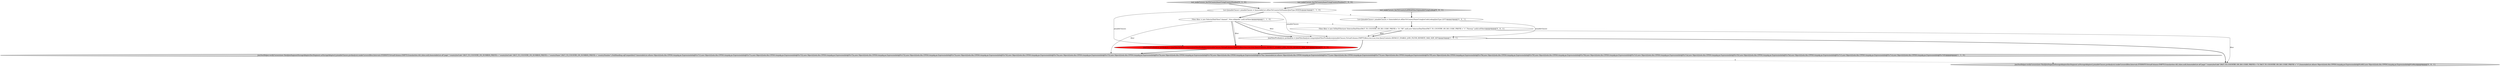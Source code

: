 digraph {
4 [style = filled, label = "JoinFilterPreAnalysis preAnalysis = JoinFilterAnalyzer.computeJoinFilterPreAnalysis(joinableClauses,VirtualColumns.EMPTY,filter,true,true,true,QueryContexts.DEFAULT_ENABLE_JOIN_FILTER_REWRITE_MAX_SIZE_KEY)@@@5@@@['1', '0', '1']", fillcolor = white, shape = ellipse image = "AAA0AAABBB1BBB"];
7 [style = filled, label = "List<JoinableClause> joinableClauses = ImmutableList.of(factToCountryNameUsingIsoCodeLookup(JoinType.LEFT))@@@3@@@['0', '0', '1']", fillcolor = white, shape = ellipse image = "AAA0AAABBB3BBB"];
6 [style = filled, label = "test_makeCursors_factToCountryInnerUsingCountryNumber['0', '1', '0']", fillcolor = lightgray, shape = diamond image = "AAA0AAABBB2BBB"];
10 [style = filled, label = "JoinTestHelper.verifyCursors(new HashJoinSegmentStorageAdapter(factSegment.asStorageAdapter(),joinableClauses,preAnalysis).makeCursors(filter,Intervals.ETERNITY,VirtualColumns.EMPTY,Granularities.ALL,false,null),ImmutableList.of(\"page\",\"countryIsoCode\",FACT_TO_COUNTRY_ON_ISO_CODE_PREFIX + \"k\",FACT_TO_COUNTRY_ON_ISO_CODE_PREFIX + \"v\"),ImmutableList.of(new Object((((edu.fdu.CPPDG.tinypdg.pe.ExpressionInfo@91e843,new Object((((edu.fdu.CPPDG.tinypdg.pe.ExpressionInfo@91e84a))@@@6@@@['0', '0', '1']", fillcolor = lightgray, shape = ellipse image = "AAA0AAABBB3BBB"];
3 [style = filled, label = "Filter filter = new SelectorDimFilter(\"channel\",\"#en.wikipedia\",null).toFilter()@@@4@@@['1', '1', '0']", fillcolor = white, shape = ellipse image = "AAA0AAABBB1BBB"];
8 [style = filled, label = "test_makeCursors_factToCountryLeftWithFilterOnJoinableUsingLookup['0', '0', '1']", fillcolor = lightgray, shape = diamond image = "AAA0AAABBB3BBB"];
1 [style = filled, label = "JoinTestHelper.verifyCursors(new HashJoinSegmentStorageAdapter(factSegment.asStorageAdapter(),joinableClauses,preAnalysis).makeCursors(filter,Intervals.ETERNITY,VirtualColumns.EMPTY,Granularities.ALL,false,null),ImmutableList.of(\"page\",\"countryIsoCode\",FACT_TO_COUNTRY_ON_NUMBER_PREFIX + \"countryIsoCode\",FACT_TO_COUNTRY_ON_NUMBER_PREFIX + \"countryName\",FACT_TO_COUNTRY_ON_NUMBER_PREFIX + \"countryNumber\"),NullHandling.sqlCompatible()? ImmutableList.of(new Object((((edu.fdu.CPPDG.tinypdg.pe.ExpressionInfo@91e712,new Object((((edu.fdu.CPPDG.tinypdg.pe.ExpressionInfo@91e71a,new Object((((edu.fdu.CPPDG.tinypdg.pe.ExpressionInfo@91e722,new Object((((edu.fdu.CPPDG.tinypdg.pe.ExpressionInfo@91e72a,new Object((((edu.fdu.CPPDG.tinypdg.pe.ExpressionInfo@91e732,new Object((((edu.fdu.CPPDG.tinypdg.pe.ExpressionInfo@91e73a,new Object((((edu.fdu.CPPDG.tinypdg.pe.ExpressionInfo@91e742,new Object((((edu.fdu.CPPDG.tinypdg.pe.ExpressionInfo@91e74a,new Object((((edu.fdu.CPPDG.tinypdg.pe.ExpressionInfo@91e752,new Object((((edu.fdu.CPPDG.tinypdg.pe.ExpressionInfo@91e75a,new Object((((edu.fdu.CPPDG.tinypdg.pe.ExpressionInfo@91e762,new Object((((edu.fdu.CPPDG.tinypdg.pe.ExpressionInfo@91e76a): ImmutableList.of(new Object((((edu.fdu.CPPDG.tinypdg.pe.ExpressionInfo@91e775,new Object((((edu.fdu.CPPDG.tinypdg.pe.ExpressionInfo@91e77d,new Object((((edu.fdu.CPPDG.tinypdg.pe.ExpressionInfo@91e785,new Object((((edu.fdu.CPPDG.tinypdg.pe.ExpressionInfo@91e78d,new Object((((edu.fdu.CPPDG.tinypdg.pe.ExpressionInfo@91e795,new Object((((edu.fdu.CPPDG.tinypdg.pe.ExpressionInfo@91e79d,new Object((((edu.fdu.CPPDG.tinypdg.pe.ExpressionInfo@91e7a5,new Object((((edu.fdu.CPPDG.tinypdg.pe.ExpressionInfo@91e7ad,new Object((((edu.fdu.CPPDG.tinypdg.pe.ExpressionInfo@91e7b5,new Object((((edu.fdu.CPPDG.tinypdg.pe.ExpressionInfo@91e7bd,new Object((((edu.fdu.CPPDG.tinypdg.pe.ExpressionInfo@91e7c5,new Object((((edu.fdu.CPPDG.tinypdg.pe.ExpressionInfo@91e7cd,new Object((((((edu.fdu.CPPDG.tinypdg.pe.ExpressionInfo@91e7d5))@@@6@@@['1', '1', '0']", fillcolor = lightgray, shape = ellipse image = "AAA0AAABBB1BBB"];
0 [style = filled, label = "test_makeCursors_factToCountryInnerUsingCountryNumber['1', '0', '0']", fillcolor = lightgray, shape = diamond image = "AAA0AAABBB1BBB"];
2 [style = filled, label = "List<JoinableClause> joinableClauses = ImmutableList.of(factToCountryOnNumber(JoinType.INNER))@@@3@@@['1', '1', '0']", fillcolor = white, shape = ellipse image = "AAA0AAABBB1BBB"];
5 [style = filled, label = "JoinFilterPreAnalysis preAnalysis = JoinFilterAnalyzer.computeJoinFilterPreAnalysis(joinableClauses,VirtualColumns.EMPTY,filter,true,true,true,QueryContexts.DEFAULT_ENABLE_JOIN_FILTER_REWRITE_MAX_SIZE)@@@5@@@['0', '1', '0']", fillcolor = red, shape = ellipse image = "AAA1AAABBB2BBB"];
9 [style = filled, label = "Filter filter = new OrDimFilter(new SelectorDimFilter(FACT_TO_COUNTRY_ON_ISO_CODE_PREFIX + \"k\",\"DE\",null),new SelectorDimFilter(FACT_TO_COUNTRY_ON_ISO_CODE_PREFIX + \"v\",\"Norway\",null)).toFilter()@@@4@@@['0', '0', '1']", fillcolor = white, shape = ellipse image = "AAA0AAABBB3BBB"];
4->10 [style = bold, label=""];
3->1 [style = solid, label="filter"];
7->4 [style = solid, label="joinableClauses"];
9->4 [style = bold, label=""];
2->3 [style = bold, label=""];
0->2 [style = bold, label=""];
9->4 [style = solid, label="filter"];
2->4 [style = solid, label="joinableClauses"];
1->10 [style = dashed, label="0"];
2->7 [style = dashed, label="0"];
2->5 [style = solid, label="joinableClauses"];
3->4 [style = bold, label=""];
8->7 [style = bold, label=""];
3->5 [style = solid, label="filter"];
6->2 [style = bold, label=""];
7->9 [style = bold, label=""];
5->1 [style = bold, label=""];
3->5 [style = bold, label=""];
9->10 [style = solid, label="filter"];
3->9 [style = dashed, label="0"];
4->5 [style = dashed, label="0"];
4->1 [style = bold, label=""];
3->4 [style = solid, label="filter"];
}

